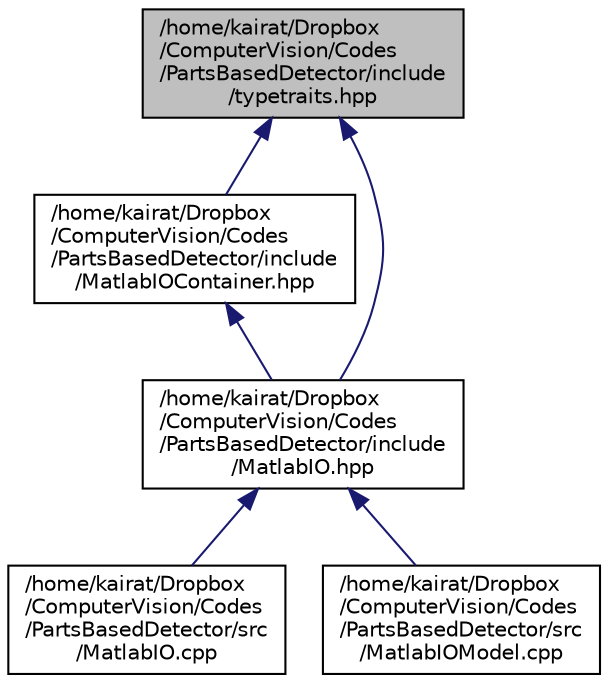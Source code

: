digraph "/home/kairat/Dropbox/ComputerVision/Codes/PartsBasedDetector/include/typetraits.hpp"
{
  edge [fontname="Helvetica",fontsize="10",labelfontname="Helvetica",labelfontsize="10"];
  node [fontname="Helvetica",fontsize="10",shape=record];
  Node1 [label="/home/kairat/Dropbox\l/ComputerVision/Codes\l/PartsBasedDetector/include\l/typetraits.hpp",height=0.2,width=0.4,color="black", fillcolor="grey75", style="filled", fontcolor="black"];
  Node1 -> Node2 [dir="back",color="midnightblue",fontsize="10",style="solid"];
  Node2 [label="/home/kairat/Dropbox\l/ComputerVision/Codes\l/PartsBasedDetector/include\l/MatlabIOContainer.hpp",height=0.2,width=0.4,color="black", fillcolor="white", style="filled",URL="$MatlabIOContainer_8hpp.html"];
  Node2 -> Node3 [dir="back",color="midnightblue",fontsize="10",style="solid"];
  Node3 [label="/home/kairat/Dropbox\l/ComputerVision/Codes\l/PartsBasedDetector/include\l/MatlabIO.hpp",height=0.2,width=0.4,color="black", fillcolor="white", style="filled",URL="$MatlabIO_8hpp.html"];
  Node3 -> Node4 [dir="back",color="midnightblue",fontsize="10",style="solid"];
  Node4 [label="/home/kairat/Dropbox\l/ComputerVision/Codes\l/PartsBasedDetector/src\l/MatlabIO.cpp",height=0.2,width=0.4,color="black", fillcolor="white", style="filled",URL="$MatlabIO_8cpp.html"];
  Node3 -> Node5 [dir="back",color="midnightblue",fontsize="10",style="solid"];
  Node5 [label="/home/kairat/Dropbox\l/ComputerVision/Codes\l/PartsBasedDetector/src\l/MatlabIOModel.cpp",height=0.2,width=0.4,color="black", fillcolor="white", style="filled",URL="$MatlabIOModel_8cpp.html"];
  Node1 -> Node3 [dir="back",color="midnightblue",fontsize="10",style="solid"];
}
